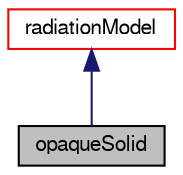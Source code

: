 digraph "opaqueSolid"
{
  bgcolor="transparent";
  edge [fontname="FreeSans",fontsize="10",labelfontname="FreeSans",labelfontsize="10"];
  node [fontname="FreeSans",fontsize="10",shape=record];
  Node18 [label="opaqueSolid",height=0.2,width=0.4,color="black", fillcolor="grey75", style="filled", fontcolor="black"];
  Node19 -> Node18 [dir="back",color="midnightblue",fontsize="10",style="solid",fontname="FreeSans"];
  Node19 [label="radiationModel",height=0.2,width=0.4,color="red",URL="$a30042.html",tooltip="Top level model for radiation modelling. "];
}
